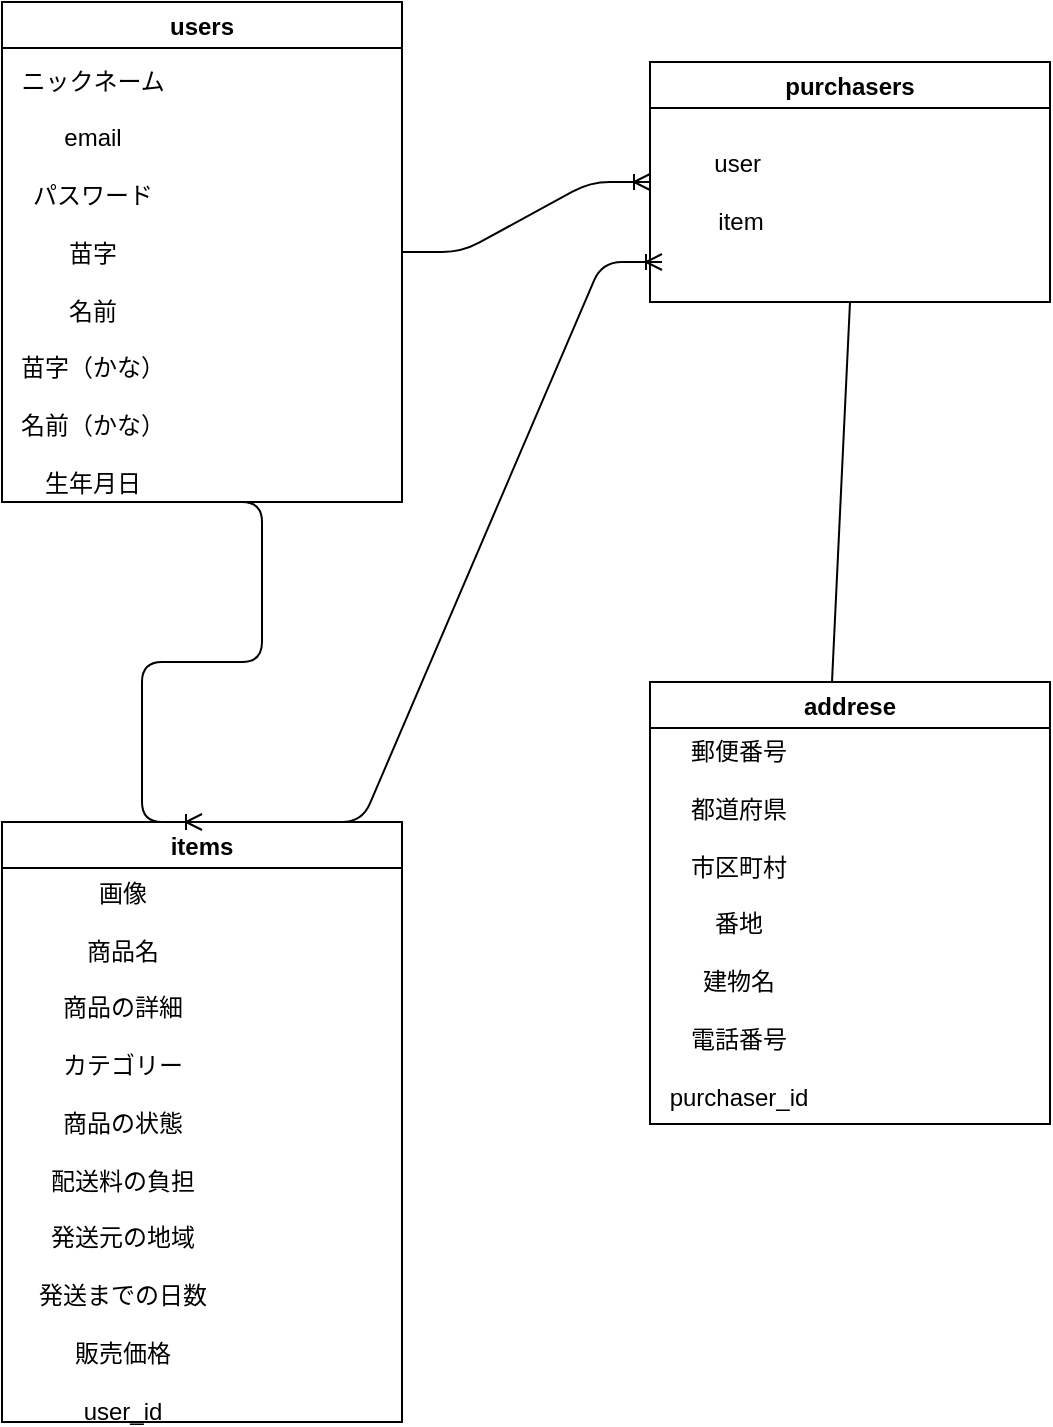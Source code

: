 <mxfile version="13.1.3">
    <diagram id="6hGFLwfOUW9BJ-s0fimq" name="Page-1">
        <mxGraphModel dx="536" dy="475" grid="1" gridSize="10" guides="1" tooltips="1" connect="1" arrows="1" fold="1" page="1" pageScale="1" pageWidth="827" pageHeight="1169" math="0" shadow="0">
            <root>
                <mxCell id="0"/>
                <mxCell id="1" parent="0"/>
                <mxCell id="12" value="users" style="swimlane;" vertex="1" parent="1">
                    <mxGeometry x="90" y="210" width="200" height="250" as="geometry"/>
                </mxCell>
                <mxCell id="15" value="ニックネーム&lt;br&gt;&lt;br&gt;email&lt;br&gt;&lt;br&gt;パスワード&lt;br&gt;&lt;br&gt;苗字&lt;br&gt;&lt;br&gt;名前&lt;br&gt;&lt;br&gt;苗字（かな）&lt;br&gt;&lt;br&gt;名前（かな）&lt;br&gt;&lt;br&gt;生年月日" style="text;html=1;align=center;verticalAlign=middle;resizable=0;points=[];autosize=1;" vertex="1" parent="12">
                    <mxGeometry y="30" width="90" height="220" as="geometry"/>
                </mxCell>
                <mxCell id="16" value="items" style="swimlane;" vertex="1" parent="1">
                    <mxGeometry x="90" y="620" width="200" height="300" as="geometry"/>
                </mxCell>
                <mxCell id="19" value="画像&lt;br&gt;&lt;br&gt;商品名&lt;br&gt;&lt;br&gt;商品の詳細&lt;br&gt;&lt;br&gt;カテゴリー&lt;br&gt;&lt;br&gt;商品の状態&lt;br&gt;&lt;br&gt;配送料の負担&lt;br&gt;&lt;br&gt;発送元の地域&lt;br&gt;&lt;br&gt;発送までの日数&lt;br&gt;&lt;br&gt;販売価格&lt;br&gt;&lt;br&gt;user_id&lt;br&gt;" style="text;html=1;align=center;verticalAlign=middle;resizable=0;points=[];autosize=1;" vertex="1" parent="16">
                    <mxGeometry x="10" y="30" width="100" height="270" as="geometry"/>
                </mxCell>
                <mxCell id="20" value="purchasers" style="swimlane;" vertex="1" parent="1">
                    <mxGeometry x="414" y="240" width="200" height="120" as="geometry"/>
                </mxCell>
                <mxCell id="21" value="user&amp;nbsp;&lt;br&gt;&lt;br&gt;item" style="text;html=1;align=center;verticalAlign=middle;resizable=0;points=[];autosize=1;" vertex="1" parent="20">
                    <mxGeometry x="25" y="40" width="40" height="50" as="geometry"/>
                </mxCell>
                <mxCell id="23" value="addrese" style="swimlane;" vertex="1" parent="1">
                    <mxGeometry x="414" y="550" width="200" height="221" as="geometry"/>
                </mxCell>
                <mxCell id="24" value="郵便番号&lt;br&gt;&lt;br&gt;都道府県&lt;br&gt;&lt;br&gt;市区町村&lt;br&gt;&lt;br&gt;番地&lt;br&gt;&lt;br&gt;建物名&lt;br&gt;&lt;br&gt;電話番号&lt;br&gt;&lt;br&gt;purchaser_id" style="text;html=1;align=center;verticalAlign=middle;resizable=0;points=[];autosize=1;" vertex="1" parent="23">
                    <mxGeometry x="4" y="26" width="80" height="190" as="geometry"/>
                </mxCell>
                <mxCell id="26" value="" style="edgeStyle=entityRelationEdgeStyle;fontSize=12;html=1;endArrow=ERoneToMany;exitX=0.5;exitY=1;exitDx=0;exitDy=0;" edge="1" parent="1" source="12">
                    <mxGeometry width="100" height="100" relative="1" as="geometry">
                        <mxPoint x="210" y="650" as="sourcePoint"/>
                        <mxPoint x="190" y="620" as="targetPoint"/>
                    </mxGeometry>
                </mxCell>
                <mxCell id="29" value="" style="endArrow=none;html=1;rounded=0;entryX=0.5;entryY=1;entryDx=0;entryDy=0;exitX=0.455;exitY=0;exitDx=0;exitDy=0;exitPerimeter=0;" edge="1" parent="1" source="23" target="20">
                    <mxGeometry relative="1" as="geometry">
                        <mxPoint x="270" y="430" as="sourcePoint"/>
                        <mxPoint x="430" y="430" as="targetPoint"/>
                    </mxGeometry>
                </mxCell>
                <mxCell id="37" value="" style="edgeStyle=entityRelationEdgeStyle;fontSize=12;html=1;endArrow=ERoneToMany;exitX=1;exitY=0.5;exitDx=0;exitDy=0;entryX=0;entryY=0.5;entryDx=0;entryDy=0;" edge="1" parent="1" source="12" target="20">
                    <mxGeometry width="100" height="100" relative="1" as="geometry">
                        <mxPoint x="360" y="450" as="sourcePoint"/>
                        <mxPoint x="460" y="350" as="targetPoint"/>
                    </mxGeometry>
                </mxCell>
                <mxCell id="38" value="" style="edgeStyle=entityRelationEdgeStyle;fontSize=12;html=1;endArrow=ERoneToMany;exitX=0.75;exitY=0;exitDx=0;exitDy=0;" edge="1" parent="1" source="16">
                    <mxGeometry width="100" height="100" relative="1" as="geometry">
                        <mxPoint x="310" y="520" as="sourcePoint"/>
                        <mxPoint x="420" y="340" as="targetPoint"/>
                    </mxGeometry>
                </mxCell>
            </root>
        </mxGraphModel>
    </diagram>
</mxfile>